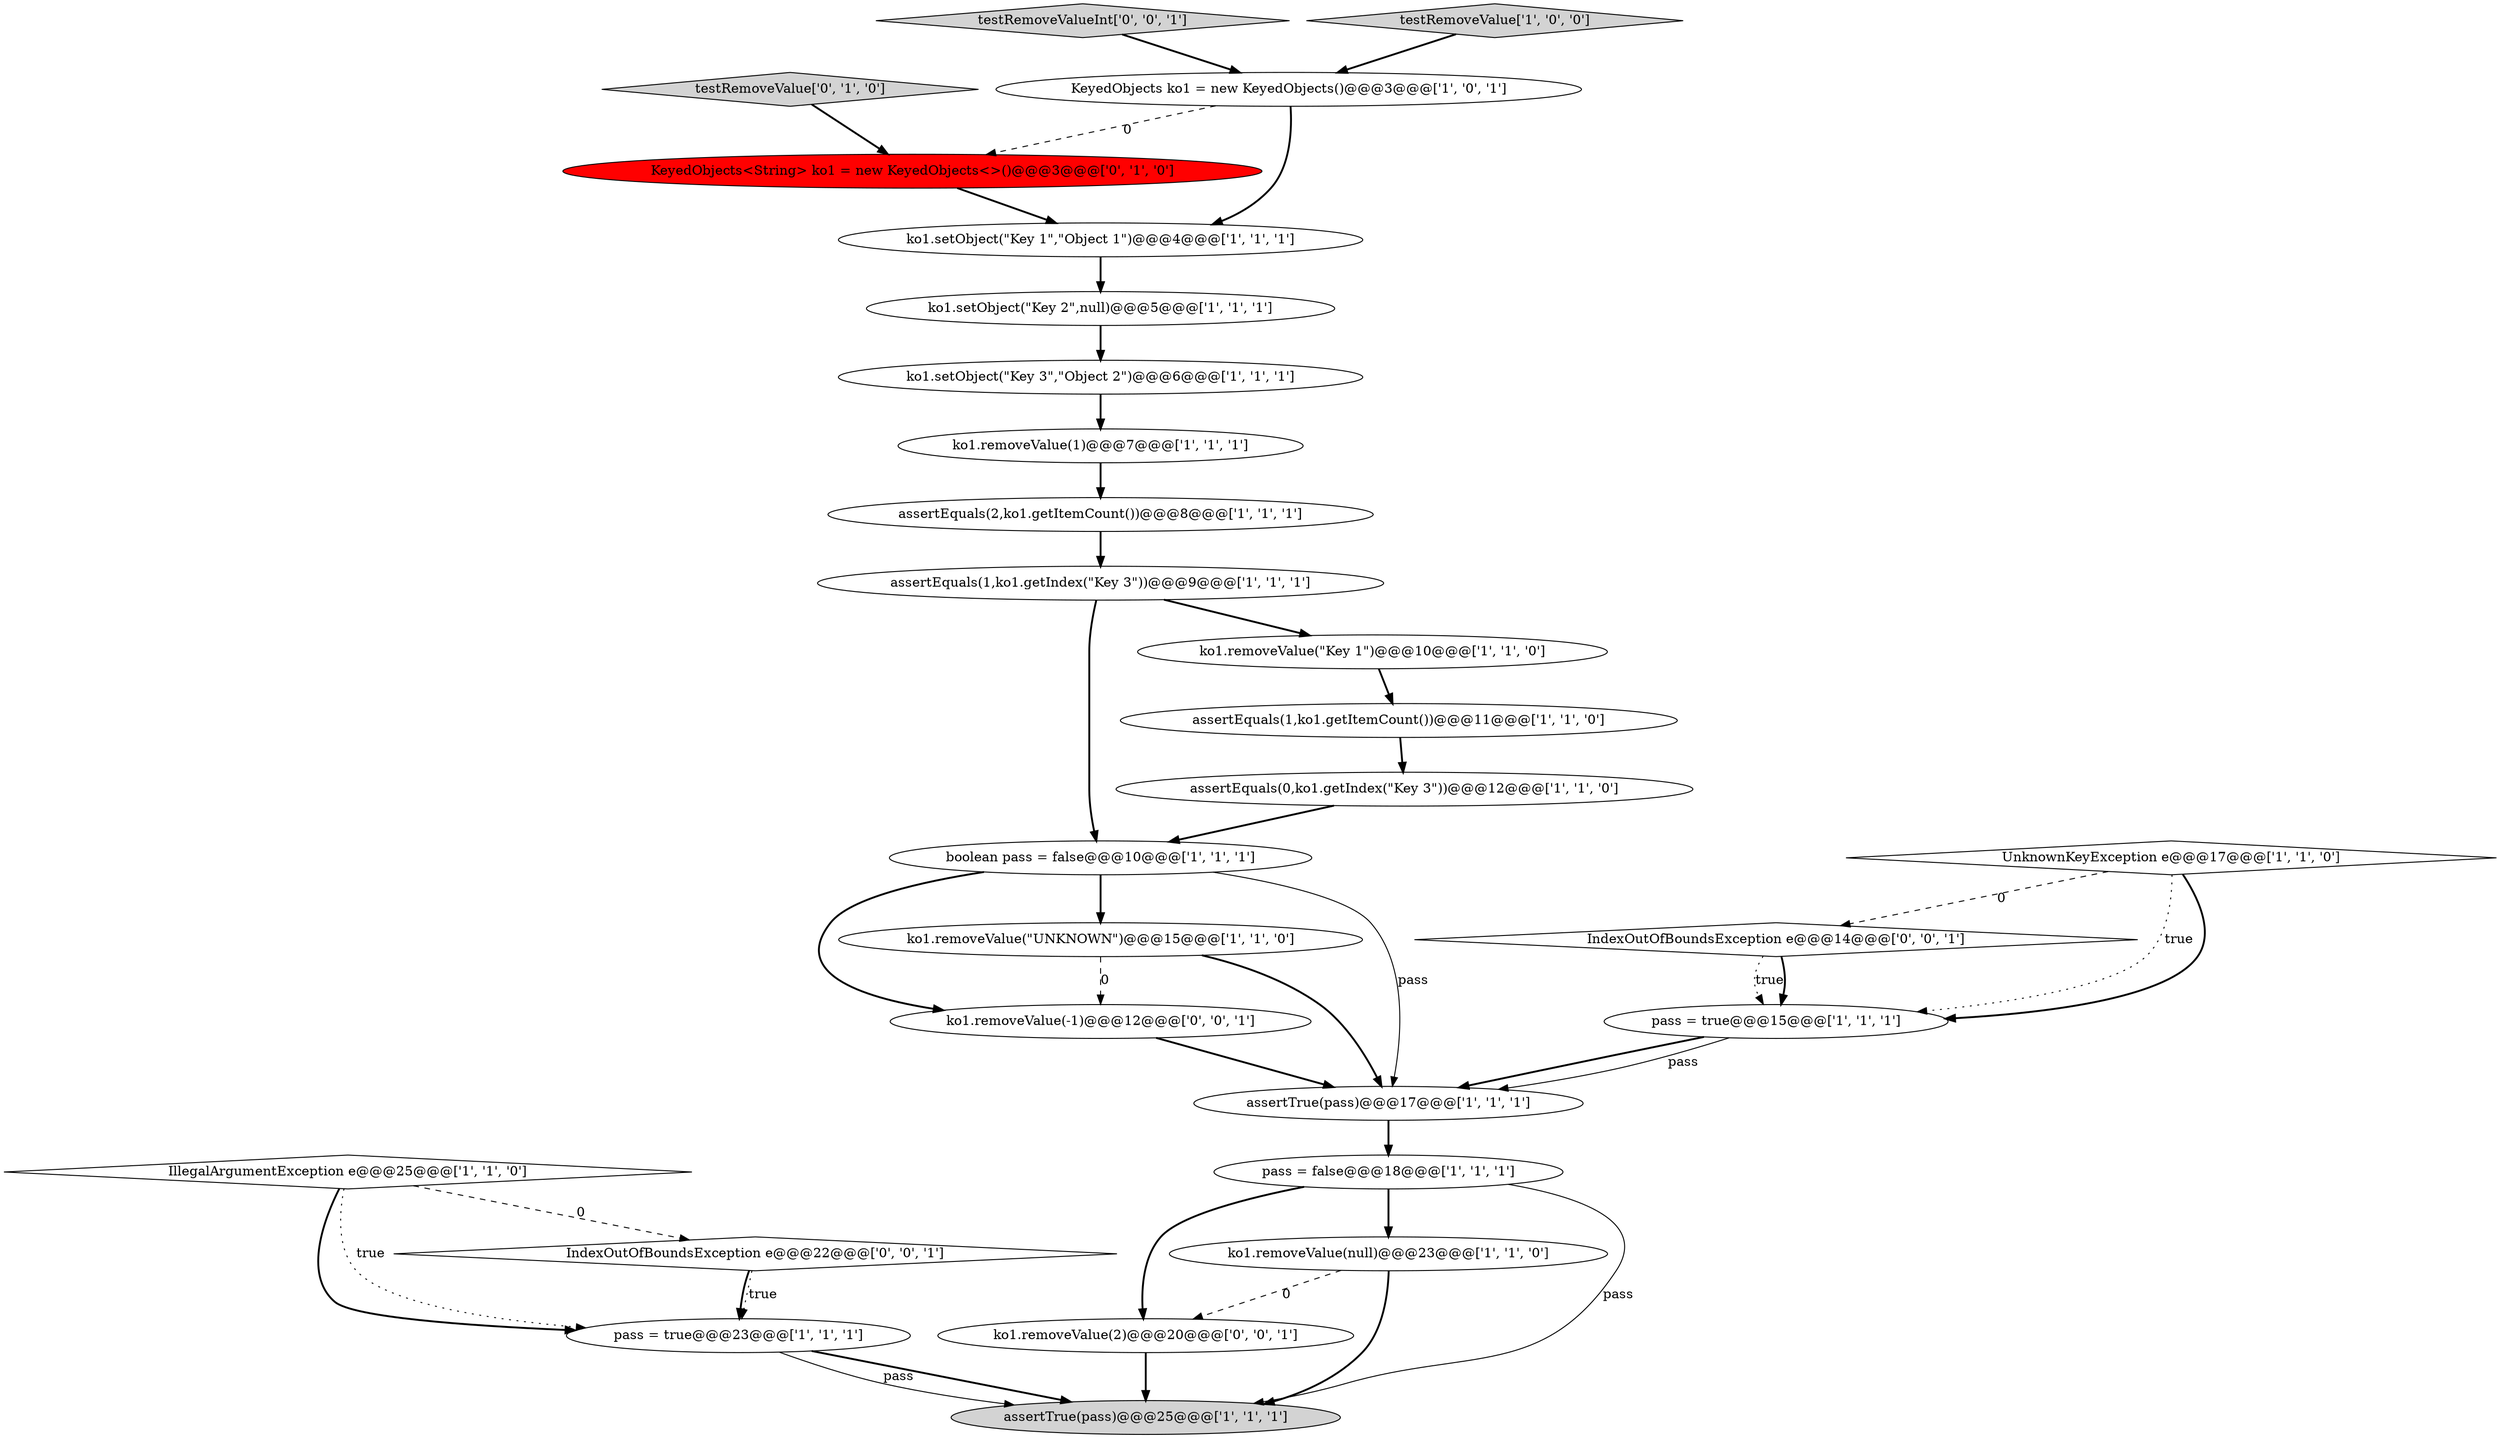 digraph {
24 [style = filled, label = "ko1.removeValue(-1)@@@12@@@['0', '0', '1']", fillcolor = white, shape = ellipse image = "AAA0AAABBB3BBB"];
5 [style = filled, label = "pass = false@@@18@@@['1', '1', '1']", fillcolor = white, shape = ellipse image = "AAA0AAABBB1BBB"];
17 [style = filled, label = "boolean pass = false@@@10@@@['1', '1', '1']", fillcolor = white, shape = ellipse image = "AAA0AAABBB1BBB"];
22 [style = filled, label = "KeyedObjects<String> ko1 = new KeyedObjects<>()@@@3@@@['0', '1', '0']", fillcolor = red, shape = ellipse image = "AAA1AAABBB2BBB"];
2 [style = filled, label = "assertEquals(2,ko1.getItemCount())@@@8@@@['1', '1', '1']", fillcolor = white, shape = ellipse image = "AAA0AAABBB1BBB"];
13 [style = filled, label = "ko1.setObject(\"Key 2\",null)@@@5@@@['1', '1', '1']", fillcolor = white, shape = ellipse image = "AAA0AAABBB1BBB"];
23 [style = filled, label = "testRemoveValueInt['0', '0', '1']", fillcolor = lightgray, shape = diamond image = "AAA0AAABBB3BBB"];
11 [style = filled, label = "ko1.removeValue(null)@@@23@@@['1', '1', '0']", fillcolor = white, shape = ellipse image = "AAA0AAABBB1BBB"];
21 [style = filled, label = "testRemoveValue['0', '1', '0']", fillcolor = lightgray, shape = diamond image = "AAA0AAABBB2BBB"];
19 [style = filled, label = "KeyedObjects ko1 = new KeyedObjects()@@@3@@@['1', '0', '1']", fillcolor = white, shape = ellipse image = "AAA0AAABBB1BBB"];
6 [style = filled, label = "ko1.setObject(\"Key 3\",\"Object 2\")@@@6@@@['1', '1', '1']", fillcolor = white, shape = ellipse image = "AAA0AAABBB1BBB"];
15 [style = filled, label = "testRemoveValue['1', '0', '0']", fillcolor = lightgray, shape = diamond image = "AAA0AAABBB1BBB"];
1 [style = filled, label = "assertEquals(1,ko1.getItemCount())@@@11@@@['1', '1', '0']", fillcolor = white, shape = ellipse image = "AAA0AAABBB1BBB"];
18 [style = filled, label = "pass = true@@@23@@@['1', '1', '1']", fillcolor = white, shape = ellipse image = "AAA0AAABBB1BBB"];
16 [style = filled, label = "ko1.removeValue(\"Key 1\")@@@10@@@['1', '1', '0']", fillcolor = white, shape = ellipse image = "AAA0AAABBB1BBB"];
20 [style = filled, label = "IllegalArgumentException e@@@25@@@['1', '1', '0']", fillcolor = white, shape = diamond image = "AAA0AAABBB1BBB"];
26 [style = filled, label = "ko1.removeValue(2)@@@20@@@['0', '0', '1']", fillcolor = white, shape = ellipse image = "AAA0AAABBB3BBB"];
27 [style = filled, label = "IndexOutOfBoundsException e@@@14@@@['0', '0', '1']", fillcolor = white, shape = diamond image = "AAA0AAABBB3BBB"];
8 [style = filled, label = "assertTrue(pass)@@@17@@@['1', '1', '1']", fillcolor = white, shape = ellipse image = "AAA0AAABBB1BBB"];
4 [style = filled, label = "assertEquals(1,ko1.getIndex(\"Key 3\"))@@@9@@@['1', '1', '1']", fillcolor = white, shape = ellipse image = "AAA0AAABBB1BBB"];
14 [style = filled, label = "ko1.removeValue(\"UNKNOWN\")@@@15@@@['1', '1', '0']", fillcolor = white, shape = ellipse image = "AAA0AAABBB1BBB"];
9 [style = filled, label = "ko1.removeValue(1)@@@7@@@['1', '1', '1']", fillcolor = white, shape = ellipse image = "AAA0AAABBB1BBB"];
25 [style = filled, label = "IndexOutOfBoundsException e@@@22@@@['0', '0', '1']", fillcolor = white, shape = diamond image = "AAA0AAABBB3BBB"];
3 [style = filled, label = "UnknownKeyException e@@@17@@@['1', '1', '0']", fillcolor = white, shape = diamond image = "AAA0AAABBB1BBB"];
10 [style = filled, label = "assertEquals(0,ko1.getIndex(\"Key 3\"))@@@12@@@['1', '1', '0']", fillcolor = white, shape = ellipse image = "AAA0AAABBB1BBB"];
7 [style = filled, label = "pass = true@@@15@@@['1', '1', '1']", fillcolor = white, shape = ellipse image = "AAA0AAABBB1BBB"];
12 [style = filled, label = "assertTrue(pass)@@@25@@@['1', '1', '1']", fillcolor = lightgray, shape = ellipse image = "AAA0AAABBB1BBB"];
0 [style = filled, label = "ko1.setObject(\"Key 1\",\"Object 1\")@@@4@@@['1', '1', '1']", fillcolor = white, shape = ellipse image = "AAA0AAABBB1BBB"];
14->24 [style = dashed, label="0"];
3->7 [style = dotted, label="true"];
4->17 [style = bold, label=""];
0->13 [style = bold, label=""];
9->2 [style = bold, label=""];
3->27 [style = dashed, label="0"];
7->8 [style = solid, label="pass"];
11->26 [style = dashed, label="0"];
25->18 [style = bold, label=""];
18->12 [style = bold, label=""];
5->26 [style = bold, label=""];
10->17 [style = bold, label=""];
11->12 [style = bold, label=""];
17->8 [style = solid, label="pass"];
15->19 [style = bold, label=""];
7->8 [style = bold, label=""];
2->4 [style = bold, label=""];
19->0 [style = bold, label=""];
25->18 [style = dotted, label="true"];
20->18 [style = bold, label=""];
26->12 [style = bold, label=""];
17->24 [style = bold, label=""];
22->0 [style = bold, label=""];
27->7 [style = dotted, label="true"];
8->5 [style = bold, label=""];
16->1 [style = bold, label=""];
3->7 [style = bold, label=""];
17->14 [style = bold, label=""];
21->22 [style = bold, label=""];
20->25 [style = dashed, label="0"];
23->19 [style = bold, label=""];
27->7 [style = bold, label=""];
20->18 [style = dotted, label="true"];
18->12 [style = solid, label="pass"];
14->8 [style = bold, label=""];
5->11 [style = bold, label=""];
13->6 [style = bold, label=""];
6->9 [style = bold, label=""];
24->8 [style = bold, label=""];
1->10 [style = bold, label=""];
4->16 [style = bold, label=""];
5->12 [style = solid, label="pass"];
19->22 [style = dashed, label="0"];
}
